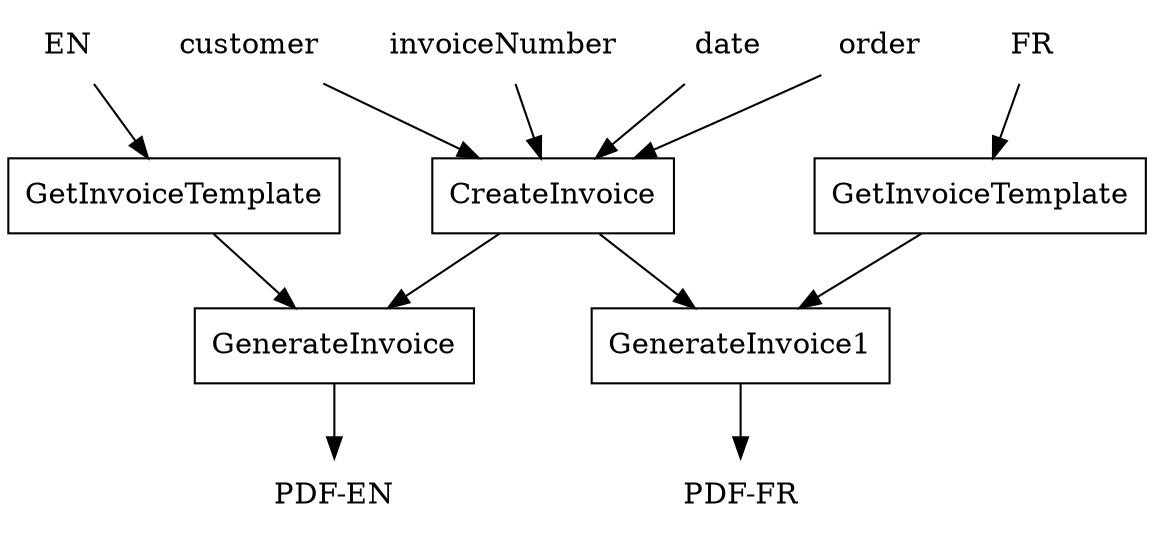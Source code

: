 digraph G {

    CreateInvoice [ shape=box ]
    GenerateInvoice [ shape=box ]
    GenerateInvoice1 [ shape=box ]
    GetInvoiceTemplate [ shape=box ]
    GetInvoiceTemplate1 [ shape=box, label=GetInvoiceTemplate ]
    PDFEN [ shape=plaintext, label="PDF-EN" ]
    PDFFR [ shape=plaintext, label="PDF-FR" ]
    order [ shape=plaintext ]
    customer [ shape=plaintext ]
    invoiceNumber [ shape=plaintext ]
    date [ shape=plaintext ]
    EN [ shape=plaintext ]
    FR [ shape=plaintext ]

    order -> CreateInvoice
    customer -> CreateInvoice
    invoiceNumber -> CreateInvoice
    date -> CreateInvoice
    
    CreateInvoice -> GenerateInvoice
    CreateInvoice -> GenerateInvoice1

    GenerateInvoice -> PDFEN
    GenerateInvoice1 -> PDFFR
    
    EN -> GetInvoiceTemplate
    FR -> GetInvoiceTemplate1
    
    GetInvoiceTemplate -> GenerateInvoice
    GetInvoiceTemplate1 -> GenerateInvoice1
}